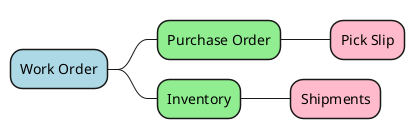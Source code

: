 @startmindmap
+[#lightblue] Work Order
++[#lightgreen] Purchase Order
+++[#FFBBCC] Pick Slip
++[#lightgreen] Inventory
+++[#FFBBCC] Shipments
@endmindmap